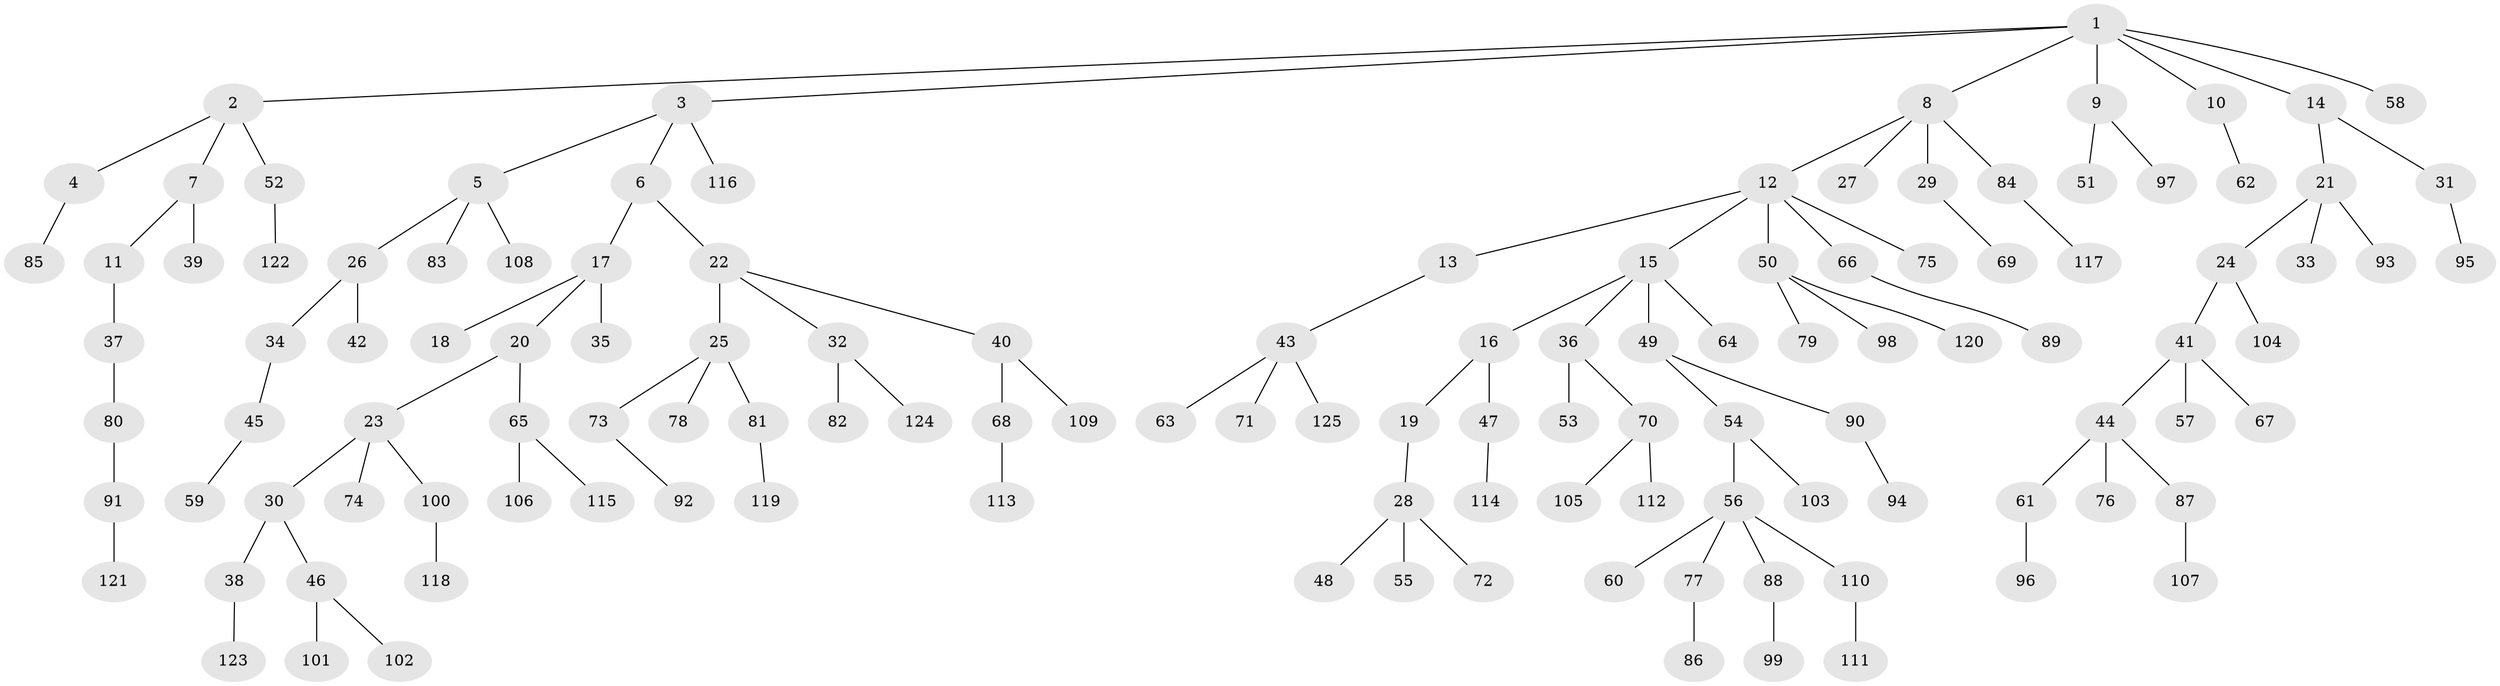 // coarse degree distribution, {3: 0.2222222222222222, 5: 0.031746031746031744, 1: 0.4444444444444444, 4: 0.047619047619047616, 2: 0.25396825396825395}
// Generated by graph-tools (version 1.1) at 2025/37/03/04/25 23:37:19]
// undirected, 125 vertices, 124 edges
graph export_dot {
  node [color=gray90,style=filled];
  1;
  2;
  3;
  4;
  5;
  6;
  7;
  8;
  9;
  10;
  11;
  12;
  13;
  14;
  15;
  16;
  17;
  18;
  19;
  20;
  21;
  22;
  23;
  24;
  25;
  26;
  27;
  28;
  29;
  30;
  31;
  32;
  33;
  34;
  35;
  36;
  37;
  38;
  39;
  40;
  41;
  42;
  43;
  44;
  45;
  46;
  47;
  48;
  49;
  50;
  51;
  52;
  53;
  54;
  55;
  56;
  57;
  58;
  59;
  60;
  61;
  62;
  63;
  64;
  65;
  66;
  67;
  68;
  69;
  70;
  71;
  72;
  73;
  74;
  75;
  76;
  77;
  78;
  79;
  80;
  81;
  82;
  83;
  84;
  85;
  86;
  87;
  88;
  89;
  90;
  91;
  92;
  93;
  94;
  95;
  96;
  97;
  98;
  99;
  100;
  101;
  102;
  103;
  104;
  105;
  106;
  107;
  108;
  109;
  110;
  111;
  112;
  113;
  114;
  115;
  116;
  117;
  118;
  119;
  120;
  121;
  122;
  123;
  124;
  125;
  1 -- 2;
  1 -- 3;
  1 -- 8;
  1 -- 9;
  1 -- 10;
  1 -- 14;
  1 -- 58;
  2 -- 4;
  2 -- 7;
  2 -- 52;
  3 -- 5;
  3 -- 6;
  3 -- 116;
  4 -- 85;
  5 -- 26;
  5 -- 83;
  5 -- 108;
  6 -- 17;
  6 -- 22;
  7 -- 11;
  7 -- 39;
  8 -- 12;
  8 -- 27;
  8 -- 29;
  8 -- 84;
  9 -- 51;
  9 -- 97;
  10 -- 62;
  11 -- 37;
  12 -- 13;
  12 -- 15;
  12 -- 50;
  12 -- 66;
  12 -- 75;
  13 -- 43;
  14 -- 21;
  14 -- 31;
  15 -- 16;
  15 -- 36;
  15 -- 49;
  15 -- 64;
  16 -- 19;
  16 -- 47;
  17 -- 18;
  17 -- 20;
  17 -- 35;
  19 -- 28;
  20 -- 23;
  20 -- 65;
  21 -- 24;
  21 -- 33;
  21 -- 93;
  22 -- 25;
  22 -- 32;
  22 -- 40;
  23 -- 30;
  23 -- 74;
  23 -- 100;
  24 -- 41;
  24 -- 104;
  25 -- 73;
  25 -- 78;
  25 -- 81;
  26 -- 34;
  26 -- 42;
  28 -- 48;
  28 -- 55;
  28 -- 72;
  29 -- 69;
  30 -- 38;
  30 -- 46;
  31 -- 95;
  32 -- 82;
  32 -- 124;
  34 -- 45;
  36 -- 53;
  36 -- 70;
  37 -- 80;
  38 -- 123;
  40 -- 68;
  40 -- 109;
  41 -- 44;
  41 -- 57;
  41 -- 67;
  43 -- 63;
  43 -- 71;
  43 -- 125;
  44 -- 61;
  44 -- 76;
  44 -- 87;
  45 -- 59;
  46 -- 101;
  46 -- 102;
  47 -- 114;
  49 -- 54;
  49 -- 90;
  50 -- 79;
  50 -- 98;
  50 -- 120;
  52 -- 122;
  54 -- 56;
  54 -- 103;
  56 -- 60;
  56 -- 77;
  56 -- 88;
  56 -- 110;
  61 -- 96;
  65 -- 106;
  65 -- 115;
  66 -- 89;
  68 -- 113;
  70 -- 105;
  70 -- 112;
  73 -- 92;
  77 -- 86;
  80 -- 91;
  81 -- 119;
  84 -- 117;
  87 -- 107;
  88 -- 99;
  90 -- 94;
  91 -- 121;
  100 -- 118;
  110 -- 111;
}
